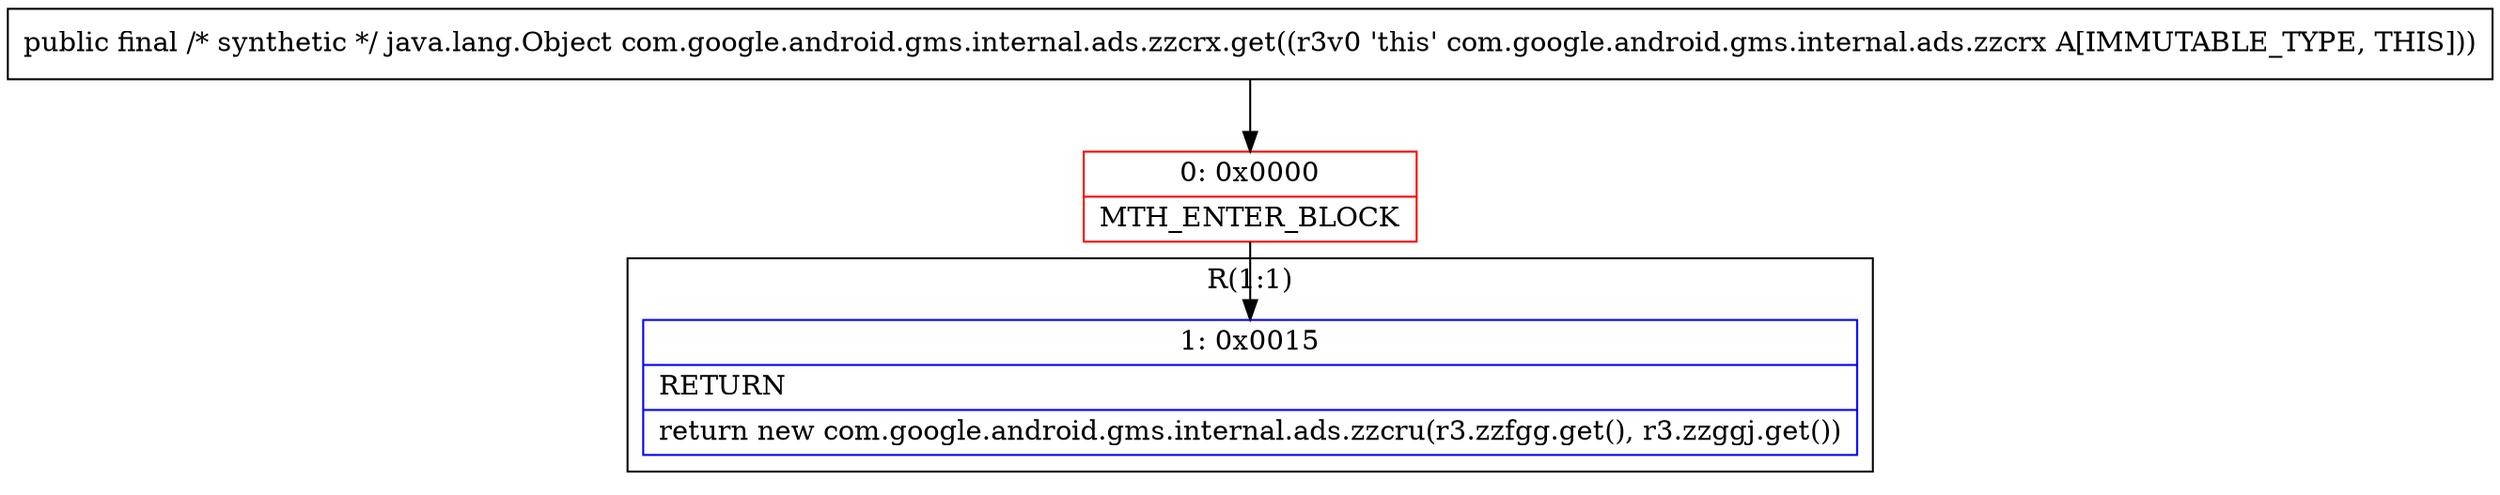 digraph "CFG forcom.google.android.gms.internal.ads.zzcrx.get()Ljava\/lang\/Object;" {
subgraph cluster_Region_1819304789 {
label = "R(1:1)";
node [shape=record,color=blue];
Node_1 [shape=record,label="{1\:\ 0x0015|RETURN\l|return new com.google.android.gms.internal.ads.zzcru(r3.zzfgg.get(), r3.zzggj.get())\l}"];
}
Node_0 [shape=record,color=red,label="{0\:\ 0x0000|MTH_ENTER_BLOCK\l}"];
MethodNode[shape=record,label="{public final \/* synthetic *\/ java.lang.Object com.google.android.gms.internal.ads.zzcrx.get((r3v0 'this' com.google.android.gms.internal.ads.zzcrx A[IMMUTABLE_TYPE, THIS])) }"];
MethodNode -> Node_0;
Node_0 -> Node_1;
}

